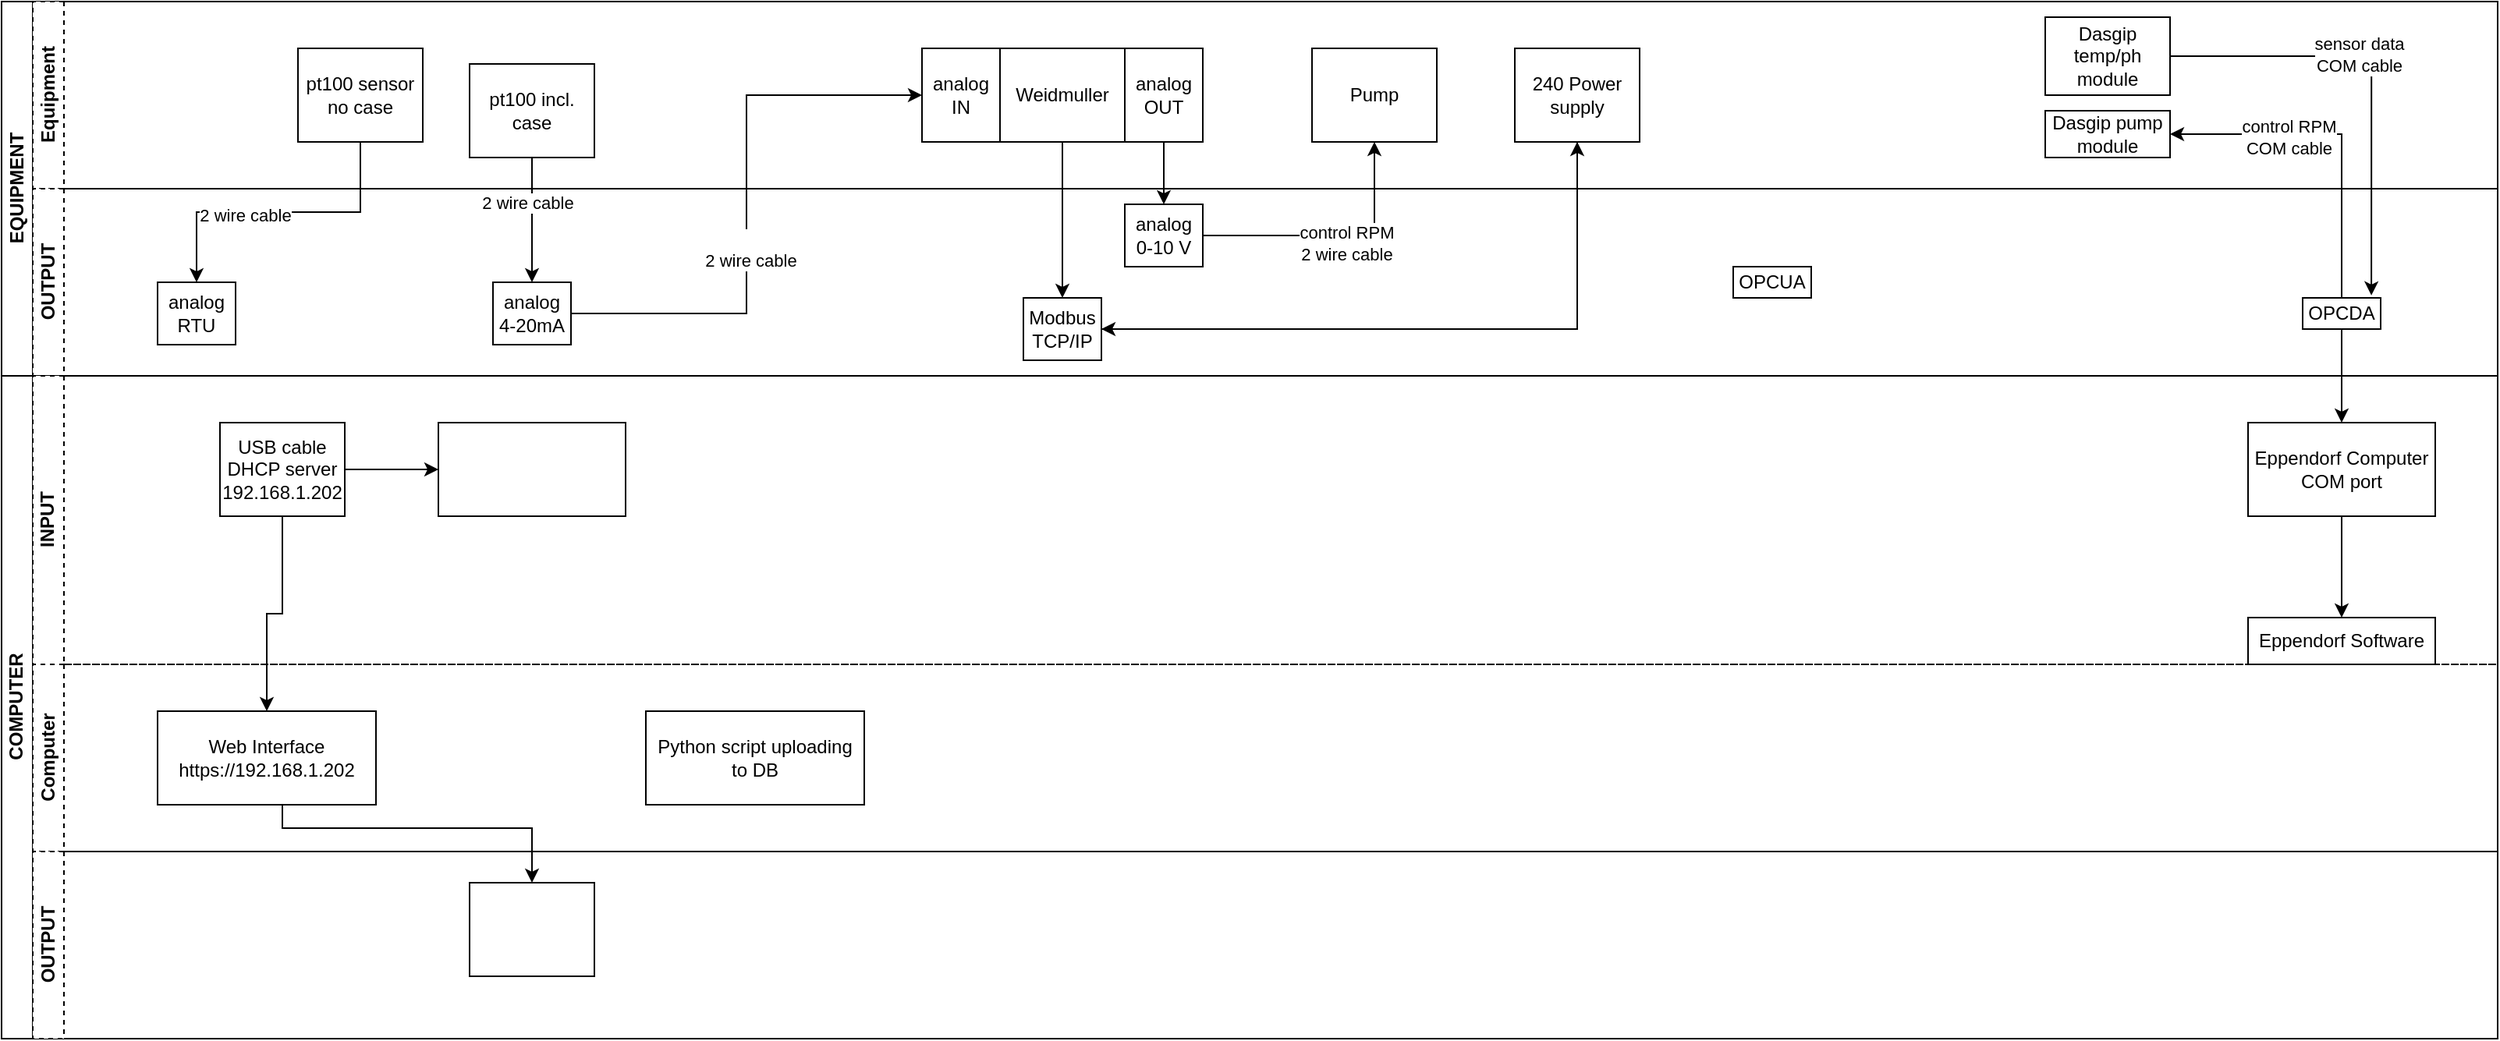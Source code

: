<mxfile version="24.3.1" type="github">
  <diagram id="prtHgNgQTEPvFCAcTncT" name="Page-1">
    <mxGraphModel dx="1320" dy="723" grid="1" gridSize="10" guides="1" tooltips="1" connect="1" arrows="1" fold="1" page="1" pageScale="1" pageWidth="827" pageHeight="1169" math="0" shadow="0">
      <root>
        <mxCell id="0" />
        <mxCell id="1" parent="0" />
        <mxCell id="dNxyNK7c78bLwvsdeMH5-19" value="EQUIPMENT" style="swimlane;html=1;childLayout=stackLayout;resizeParent=1;resizeParentMax=0;horizontal=0;startSize=20;horizontalStack=0;" parent="1" vertex="1">
          <mxGeometry y="120" width="1600" height="240" as="geometry" />
        </mxCell>
        <mxCell id="dNxyNK7c78bLwvsdeMH5-20" value="Equipment" style="swimlane;html=1;startSize=20;horizontal=0;dashed=1;" parent="dNxyNK7c78bLwvsdeMH5-19" vertex="1">
          <mxGeometry x="20" width="1580" height="120" as="geometry" />
        </mxCell>
        <mxCell id="dNxyNK7c78bLwvsdeMH5-24" value="pt100 sensor no case" style="rounded=0;whiteSpace=wrap;html=1;fontFamily=Helvetica;fontSize=12;fontColor=#000000;align=center;" parent="dNxyNK7c78bLwvsdeMH5-20" vertex="1">
          <mxGeometry x="170" y="30" width="80" height="60" as="geometry" />
        </mxCell>
        <mxCell id="mkR1BZJplaOjV8n7JHUe-49" value="pt100 incl. case" style="rounded=0;whiteSpace=wrap;html=1;fontFamily=Helvetica;fontSize=12;fontColor=#000000;align=center;" vertex="1" parent="dNxyNK7c78bLwvsdeMH5-20">
          <mxGeometry x="280" y="40" width="80" height="60" as="geometry" />
        </mxCell>
        <mxCell id="mkR1BZJplaOjV8n7JHUe-73" value="Weidmuller" style="rounded=0;whiteSpace=wrap;html=1;fontFamily=Helvetica;fontSize=12;fontColor=#000000;align=center;" vertex="1" parent="dNxyNK7c78bLwvsdeMH5-20">
          <mxGeometry x="620" y="30" width="80" height="60" as="geometry" />
        </mxCell>
        <mxCell id="mkR1BZJplaOjV8n7JHUe-81" value="analog IN&lt;div&gt;&lt;/div&gt;" style="rounded=0;whiteSpace=wrap;html=1;fontFamily=Helvetica;fontSize=12;fontColor=#000000;align=center;" vertex="1" parent="dNxyNK7c78bLwvsdeMH5-20">
          <mxGeometry x="570" y="30" width="50" height="60" as="geometry" />
        </mxCell>
        <mxCell id="mkR1BZJplaOjV8n7JHUe-82" value="analog OUT&lt;div&gt;&lt;/div&gt;" style="rounded=0;whiteSpace=wrap;html=1;fontFamily=Helvetica;fontSize=12;fontColor=#000000;align=center;" vertex="1" parent="dNxyNK7c78bLwvsdeMH5-20">
          <mxGeometry x="700" y="30" width="50" height="60" as="geometry" />
        </mxCell>
        <mxCell id="mkR1BZJplaOjV8n7JHUe-84" value="Pump" style="rounded=0;whiteSpace=wrap;html=1;fontFamily=Helvetica;fontSize=12;fontColor=#000000;align=center;" vertex="1" parent="dNxyNK7c78bLwvsdeMH5-20">
          <mxGeometry x="820" y="30" width="80" height="60" as="geometry" />
        </mxCell>
        <mxCell id="mkR1BZJplaOjV8n7JHUe-62" value="Dasgip pump module" style="rounded=0;whiteSpace=wrap;html=1;fontFamily=Helvetica;fontSize=12;fontColor=#000000;align=center;" vertex="1" parent="dNxyNK7c78bLwvsdeMH5-20">
          <mxGeometry x="1290" y="70" width="80" height="30" as="geometry" />
        </mxCell>
        <mxCell id="mkR1BZJplaOjV8n7JHUe-111" value="Dasgip temp/ph module" style="rounded=0;whiteSpace=wrap;html=1;fontFamily=Helvetica;fontSize=12;fontColor=#000000;align=center;" vertex="1" parent="dNxyNK7c78bLwvsdeMH5-20">
          <mxGeometry x="1290" y="10" width="80" height="50" as="geometry" />
        </mxCell>
        <mxCell id="mkR1BZJplaOjV8n7JHUe-118" value="240 Power supply" style="rounded=0;whiteSpace=wrap;html=1;fontFamily=Helvetica;fontSize=12;fontColor=#000000;align=center;" vertex="1" parent="dNxyNK7c78bLwvsdeMH5-20">
          <mxGeometry x="950" y="30" width="80" height="60" as="geometry" />
        </mxCell>
        <mxCell id="dNxyNK7c78bLwvsdeMH5-21" value="OUTPUT" style="swimlane;html=1;startSize=20;horizontal=0;dashed=1;" parent="dNxyNK7c78bLwvsdeMH5-19" vertex="1">
          <mxGeometry x="20" y="120" width="1580" height="120" as="geometry" />
        </mxCell>
        <mxCell id="mkR1BZJplaOjV8n7JHUe-45" value="analog 4-20mA" style="rounded=0;whiteSpace=wrap;html=1;fontFamily=Helvetica;fontSize=12;fontColor=#000000;align=center;" vertex="1" parent="dNxyNK7c78bLwvsdeMH5-21">
          <mxGeometry x="295" y="60" width="50" height="40" as="geometry" />
        </mxCell>
        <mxCell id="mkR1BZJplaOjV8n7JHUe-46" value="analog 0-10 V" style="rounded=0;whiteSpace=wrap;html=1;fontFamily=Helvetica;fontSize=12;fontColor=#000000;align=center;" vertex="1" parent="dNxyNK7c78bLwvsdeMH5-21">
          <mxGeometry x="700" y="10" width="50" height="40" as="geometry" />
        </mxCell>
        <mxCell id="mkR1BZJplaOjV8n7JHUe-52" value="OPCUA" style="rounded=0;whiteSpace=wrap;html=1;fontFamily=Helvetica;fontSize=12;fontColor=#000000;align=center;" vertex="1" parent="dNxyNK7c78bLwvsdeMH5-21">
          <mxGeometry x="1090" y="50" width="50" height="20" as="geometry" />
        </mxCell>
        <mxCell id="mkR1BZJplaOjV8n7JHUe-70" value="analog RTU" style="rounded=0;whiteSpace=wrap;html=1;fontFamily=Helvetica;fontSize=12;fontColor=#000000;align=center;" vertex="1" parent="dNxyNK7c78bLwvsdeMH5-21">
          <mxGeometry x="80" y="60" width="50" height="40" as="geometry" />
        </mxCell>
        <mxCell id="mkR1BZJplaOjV8n7JHUe-116" value="Modbus TCP/IP" style="rounded=0;whiteSpace=wrap;html=1;fontFamily=Helvetica;fontSize=12;fontColor=#000000;align=center;" vertex="1" parent="dNxyNK7c78bLwvsdeMH5-21">
          <mxGeometry x="635" y="70" width="50" height="40" as="geometry" />
        </mxCell>
        <mxCell id="mkR1BZJplaOjV8n7JHUe-71" style="edgeStyle=orthogonalEdgeStyle;rounded=0;orthogonalLoop=1;jettySize=auto;html=1;entryX=0.5;entryY=0;entryDx=0;entryDy=0;" edge="1" parent="dNxyNK7c78bLwvsdeMH5-19" source="mkR1BZJplaOjV8n7JHUe-49" target="mkR1BZJplaOjV8n7JHUe-45">
          <mxGeometry relative="1" as="geometry" />
        </mxCell>
        <mxCell id="mkR1BZJplaOjV8n7JHUe-79" value="2 wire cable" style="edgeLabel;html=1;align=center;verticalAlign=middle;resizable=0;points=[];" vertex="1" connectable="0" parent="mkR1BZJplaOjV8n7JHUe-71">
          <mxGeometry x="-0.269" y="-3" relative="1" as="geometry">
            <mxPoint as="offset" />
          </mxGeometry>
        </mxCell>
        <mxCell id="mkR1BZJplaOjV8n7JHUe-72" style="edgeStyle=orthogonalEdgeStyle;rounded=0;orthogonalLoop=1;jettySize=auto;html=1;entryX=0;entryY=0.5;entryDx=0;entryDy=0;" edge="1" parent="dNxyNK7c78bLwvsdeMH5-19" source="mkR1BZJplaOjV8n7JHUe-45" target="mkR1BZJplaOjV8n7JHUe-81">
          <mxGeometry relative="1" as="geometry">
            <mxPoint x="480" y="50" as="targetPoint" />
          </mxGeometry>
        </mxCell>
        <mxCell id="mkR1BZJplaOjV8n7JHUe-80" value="&lt;div&gt;&lt;br&gt;&lt;/div&gt;2 wire cable" style="edgeLabel;html=1;align=center;verticalAlign=middle;resizable=0;points=[];" vertex="1" connectable="0" parent="mkR1BZJplaOjV8n7JHUe-72">
          <mxGeometry x="-0.156" y="-2" relative="1" as="geometry">
            <mxPoint as="offset" />
          </mxGeometry>
        </mxCell>
        <mxCell id="mkR1BZJplaOjV8n7JHUe-77" style="edgeStyle=orthogonalEdgeStyle;rounded=0;orthogonalLoop=1;jettySize=auto;html=1;exitX=0.5;exitY=1;exitDx=0;exitDy=0;" edge="1" parent="dNxyNK7c78bLwvsdeMH5-19" source="dNxyNK7c78bLwvsdeMH5-24" target="mkR1BZJplaOjV8n7JHUe-70">
          <mxGeometry relative="1" as="geometry" />
        </mxCell>
        <mxCell id="mkR1BZJplaOjV8n7JHUe-78" value="2 wire cable" style="edgeLabel;html=1;align=center;verticalAlign=middle;resizable=0;points=[];" vertex="1" connectable="0" parent="mkR1BZJplaOjV8n7JHUe-77">
          <mxGeometry x="0.222" y="2" relative="1" as="geometry">
            <mxPoint as="offset" />
          </mxGeometry>
        </mxCell>
        <mxCell id="mkR1BZJplaOjV8n7JHUe-83" style="edgeStyle=orthogonalEdgeStyle;rounded=0;orthogonalLoop=1;jettySize=auto;html=1;entryX=0.5;entryY=0;entryDx=0;entryDy=0;exitX=0.5;exitY=1;exitDx=0;exitDy=0;" edge="1" parent="dNxyNK7c78bLwvsdeMH5-19" source="mkR1BZJplaOjV8n7JHUe-82" target="mkR1BZJplaOjV8n7JHUe-46">
          <mxGeometry relative="1" as="geometry" />
        </mxCell>
        <mxCell id="mkR1BZJplaOjV8n7JHUe-114" style="edgeStyle=orthogonalEdgeStyle;rounded=0;orthogonalLoop=1;jettySize=auto;html=1;exitX=1;exitY=0.5;exitDx=0;exitDy=0;entryX=0.5;entryY=1;entryDx=0;entryDy=0;" edge="1" parent="dNxyNK7c78bLwvsdeMH5-19" source="mkR1BZJplaOjV8n7JHUe-46" target="mkR1BZJplaOjV8n7JHUe-84">
          <mxGeometry relative="1" as="geometry" />
        </mxCell>
        <mxCell id="mkR1BZJplaOjV8n7JHUe-115" value="control RPM&lt;div&gt;2 wire cable&lt;/div&gt;" style="edgeLabel;html=1;align=center;verticalAlign=middle;resizable=0;points=[];" vertex="1" connectable="0" parent="mkR1BZJplaOjV8n7JHUe-114">
          <mxGeometry x="0.076" y="-5" relative="1" as="geometry">
            <mxPoint as="offset" />
          </mxGeometry>
        </mxCell>
        <mxCell id="mkR1BZJplaOjV8n7JHUe-117" style="edgeStyle=orthogonalEdgeStyle;rounded=0;orthogonalLoop=1;jettySize=auto;html=1;exitX=0.5;exitY=1;exitDx=0;exitDy=0;entryX=0.5;entryY=0;entryDx=0;entryDy=0;" edge="1" parent="dNxyNK7c78bLwvsdeMH5-19" source="mkR1BZJplaOjV8n7JHUe-73" target="mkR1BZJplaOjV8n7JHUe-116">
          <mxGeometry relative="1" as="geometry" />
        </mxCell>
        <mxCell id="mkR1BZJplaOjV8n7JHUe-119" style="edgeStyle=orthogonalEdgeStyle;rounded=0;orthogonalLoop=1;jettySize=auto;html=1;entryX=1;entryY=0.5;entryDx=0;entryDy=0;exitX=0.5;exitY=1;exitDx=0;exitDy=0;" edge="1" parent="dNxyNK7c78bLwvsdeMH5-19" source="mkR1BZJplaOjV8n7JHUe-118" target="mkR1BZJplaOjV8n7JHUe-116">
          <mxGeometry relative="1" as="geometry" />
        </mxCell>
        <mxCell id="mkR1BZJplaOjV8n7JHUe-121" style="edgeStyle=orthogonalEdgeStyle;rounded=0;orthogonalLoop=1;jettySize=auto;html=1;exitX=1;exitY=0.5;exitDx=0;exitDy=0;entryX=0.5;entryY=1;entryDx=0;entryDy=0;" edge="1" parent="dNxyNK7c78bLwvsdeMH5-19" source="mkR1BZJplaOjV8n7JHUe-116" target="mkR1BZJplaOjV8n7JHUe-118">
          <mxGeometry relative="1" as="geometry">
            <mxPoint x="1020" y="100" as="sourcePoint" />
            <mxPoint x="990" y="120" as="targetPoint" />
          </mxGeometry>
        </mxCell>
        <mxCell id="mkR1BZJplaOjV8n7JHUe-5" value="COMPUTER" style="swimlane;html=1;childLayout=stackLayout;resizeParent=1;resizeParentMax=0;horizontal=0;startSize=20;horizontalStack=0;" vertex="1" parent="1">
          <mxGeometry y="360" width="1600" height="425" as="geometry" />
        </mxCell>
        <mxCell id="mkR1BZJplaOjV8n7JHUe-9" style="edgeStyle=orthogonalEdgeStyle;rounded=0;orthogonalLoop=1;jettySize=auto;html=1;endArrow=classic;endFill=1;" edge="1" parent="mkR1BZJplaOjV8n7JHUe-5" source="mkR1BZJplaOjV8n7JHUe-19" target="mkR1BZJplaOjV8n7JHUe-23">
          <mxGeometry relative="1" as="geometry">
            <Array as="points">
              <mxPoint x="180" y="290" />
            </Array>
            <mxPoint x="400" y="310" as="targetPoint" />
          </mxGeometry>
        </mxCell>
        <mxCell id="mkR1BZJplaOjV8n7JHUe-10" value="INPUT" style="swimlane;html=1;startSize=20;horizontal=0;dashed=1;" vertex="1" parent="mkR1BZJplaOjV8n7JHUe-5">
          <mxGeometry x="20" width="1580" height="185" as="geometry" />
        </mxCell>
        <mxCell id="mkR1BZJplaOjV8n7JHUe-51" value="" style="edgeStyle=orthogonalEdgeStyle;rounded=0;orthogonalLoop=1;jettySize=auto;html=1;" edge="1" parent="mkR1BZJplaOjV8n7JHUe-10" source="mkR1BZJplaOjV8n7JHUe-13" target="mkR1BZJplaOjV8n7JHUe-50">
          <mxGeometry relative="1" as="geometry" />
        </mxCell>
        <mxCell id="mkR1BZJplaOjV8n7JHUe-13" value="USB cable&lt;div&gt;DHCP server&lt;/div&gt;&lt;div&gt;192.168.1.202&lt;/div&gt;" style="rounded=0;whiteSpace=wrap;html=1;fontFamily=Helvetica;fontSize=12;fontColor=#000000;align=center;" vertex="1" parent="mkR1BZJplaOjV8n7JHUe-10">
          <mxGeometry x="120" y="30" width="80" height="60" as="geometry" />
        </mxCell>
        <mxCell id="mkR1BZJplaOjV8n7JHUe-50" value="" style="whiteSpace=wrap;html=1;fontColor=#000000;rounded=0;" vertex="1" parent="mkR1BZJplaOjV8n7JHUe-10">
          <mxGeometry x="260" y="30" width="120" height="60" as="geometry" />
        </mxCell>
        <mxCell id="mkR1BZJplaOjV8n7JHUe-53" value="OPCDA" style="rounded=0;whiteSpace=wrap;html=1;fontFamily=Helvetica;fontSize=12;fontColor=#000000;align=center;" vertex="1" parent="mkR1BZJplaOjV8n7JHUe-10">
          <mxGeometry x="1455" y="-50" width="50" height="20" as="geometry" />
        </mxCell>
        <mxCell id="mkR1BZJplaOjV8n7JHUe-57" value="Eppendorf Computer COM port" style="whiteSpace=wrap;html=1;fontColor=#000000;rounded=0;" vertex="1" parent="mkR1BZJplaOjV8n7JHUe-10">
          <mxGeometry x="1420" y="30" width="120" height="60" as="geometry" />
        </mxCell>
        <mxCell id="mkR1BZJplaOjV8n7JHUe-58" value="Eppendorf Software" style="whiteSpace=wrap;html=1;fontColor=#000000;rounded=0;" vertex="1" parent="mkR1BZJplaOjV8n7JHUe-10">
          <mxGeometry x="1420" y="155" width="120" height="30" as="geometry" />
        </mxCell>
        <mxCell id="mkR1BZJplaOjV8n7JHUe-60" style="edgeStyle=orthogonalEdgeStyle;rounded=0;orthogonalLoop=1;jettySize=auto;html=1;exitX=0.5;exitY=1;exitDx=0;exitDy=0;entryX=0.5;entryY=0;entryDx=0;entryDy=0;" edge="1" parent="mkR1BZJplaOjV8n7JHUe-10" source="mkR1BZJplaOjV8n7JHUe-57" target="mkR1BZJplaOjV8n7JHUe-58">
          <mxGeometry relative="1" as="geometry" />
        </mxCell>
        <mxCell id="mkR1BZJplaOjV8n7JHUe-59" style="edgeStyle=orthogonalEdgeStyle;rounded=0;orthogonalLoop=1;jettySize=auto;html=1;exitX=0.5;exitY=1;exitDx=0;exitDy=0;entryX=0.5;entryY=0;entryDx=0;entryDy=0;" edge="1" parent="mkR1BZJplaOjV8n7JHUe-10" source="mkR1BZJplaOjV8n7JHUe-53" target="mkR1BZJplaOjV8n7JHUe-57">
          <mxGeometry relative="1" as="geometry" />
        </mxCell>
        <mxCell id="mkR1BZJplaOjV8n7JHUe-17" value="Computer" style="swimlane;html=1;startSize=20;horizontal=0;dashed=1;" vertex="1" parent="mkR1BZJplaOjV8n7JHUe-5">
          <mxGeometry x="20" y="185" width="1580" height="120" as="geometry" />
        </mxCell>
        <mxCell id="mkR1BZJplaOjV8n7JHUe-19" value="&lt;div&gt;Web Interface&lt;/div&gt;https://192.168.1.202" style="rounded=0;whiteSpace=wrap;html=1;fontFamily=Helvetica;fontSize=12;fontColor=#000000;align=center;" vertex="1" parent="mkR1BZJplaOjV8n7JHUe-17">
          <mxGeometry x="80" y="30" width="140" height="60" as="geometry" />
        </mxCell>
        <mxCell id="mkR1BZJplaOjV8n7JHUe-76" value="Python script uploading to DB&lt;div&gt;&lt;/div&gt;" style="rounded=0;whiteSpace=wrap;html=1;fontFamily=Helvetica;fontSize=12;fontColor=#000000;align=center;" vertex="1" parent="mkR1BZJplaOjV8n7JHUe-17">
          <mxGeometry x="393" y="30" width="140" height="60" as="geometry" />
        </mxCell>
        <mxCell id="mkR1BZJplaOjV8n7JHUe-21" value="OUTPUT" style="swimlane;html=1;startSize=20;horizontal=0;dashed=1;" vertex="1" parent="mkR1BZJplaOjV8n7JHUe-5">
          <mxGeometry x="20" y="305" width="1580" height="120" as="geometry">
            <mxRectangle x="20" y="240" width="430" height="30" as="alternateBounds" />
          </mxGeometry>
        </mxCell>
        <mxCell id="mkR1BZJplaOjV8n7JHUe-23" value="" style="rounded=0;whiteSpace=wrap;html=1;fontFamily=Helvetica;fontSize=12;fontColor=#000000;align=center;" vertex="1" parent="mkR1BZJplaOjV8n7JHUe-21">
          <mxGeometry x="280" y="20" width="80" height="60" as="geometry" />
        </mxCell>
        <mxCell id="mkR1BZJplaOjV8n7JHUe-75" style="edgeStyle=orthogonalEdgeStyle;rounded=0;orthogonalLoop=1;jettySize=auto;html=1;exitX=0.5;exitY=1;exitDx=0;exitDy=0;entryX=0.5;entryY=0;entryDx=0;entryDy=0;" edge="1" parent="mkR1BZJplaOjV8n7JHUe-5" source="mkR1BZJplaOjV8n7JHUe-13" target="mkR1BZJplaOjV8n7JHUe-19">
          <mxGeometry relative="1" as="geometry" />
        </mxCell>
        <mxCell id="mkR1BZJplaOjV8n7JHUe-112" style="edgeStyle=orthogonalEdgeStyle;rounded=0;orthogonalLoop=1;jettySize=auto;html=1;entryX=0.881;entryY=-0.079;entryDx=0;entryDy=0;entryPerimeter=0;" edge="1" parent="1" source="mkR1BZJplaOjV8n7JHUe-111" target="mkR1BZJplaOjV8n7JHUe-53">
          <mxGeometry relative="1" as="geometry">
            <mxPoint x="1500" y="155" as="targetPoint" />
          </mxGeometry>
        </mxCell>
        <mxCell id="mkR1BZJplaOjV8n7JHUe-113" value="sensor data&lt;div&gt;COM cable&lt;/div&gt;" style="edgeLabel;html=1;align=center;verticalAlign=middle;resizable=0;points=[];" vertex="1" connectable="0" parent="mkR1BZJplaOjV8n7JHUe-112">
          <mxGeometry x="-0.143" y="1" relative="1" as="geometry">
            <mxPoint as="offset" />
          </mxGeometry>
        </mxCell>
        <mxCell id="mkR1BZJplaOjV8n7JHUe-88" style="edgeStyle=orthogonalEdgeStyle;rounded=0;orthogonalLoop=1;jettySize=auto;html=1;exitX=0.5;exitY=0;exitDx=0;exitDy=0;entryX=1;entryY=0.5;entryDx=0;entryDy=0;" edge="1" parent="1" source="mkR1BZJplaOjV8n7JHUe-53" target="mkR1BZJplaOjV8n7JHUe-62">
          <mxGeometry relative="1" as="geometry">
            <mxPoint x="1500" y="170" as="sourcePoint" />
          </mxGeometry>
        </mxCell>
        <mxCell id="mkR1BZJplaOjV8n7JHUe-89" value="control RPM&lt;div&gt;COM cable&lt;/div&gt;" style="edgeLabel;html=1;align=center;verticalAlign=middle;resizable=0;points=[];" vertex="1" connectable="0" parent="mkR1BZJplaOjV8n7JHUe-88">
          <mxGeometry x="0.299" y="2" relative="1" as="geometry">
            <mxPoint as="offset" />
          </mxGeometry>
        </mxCell>
      </root>
    </mxGraphModel>
  </diagram>
</mxfile>
